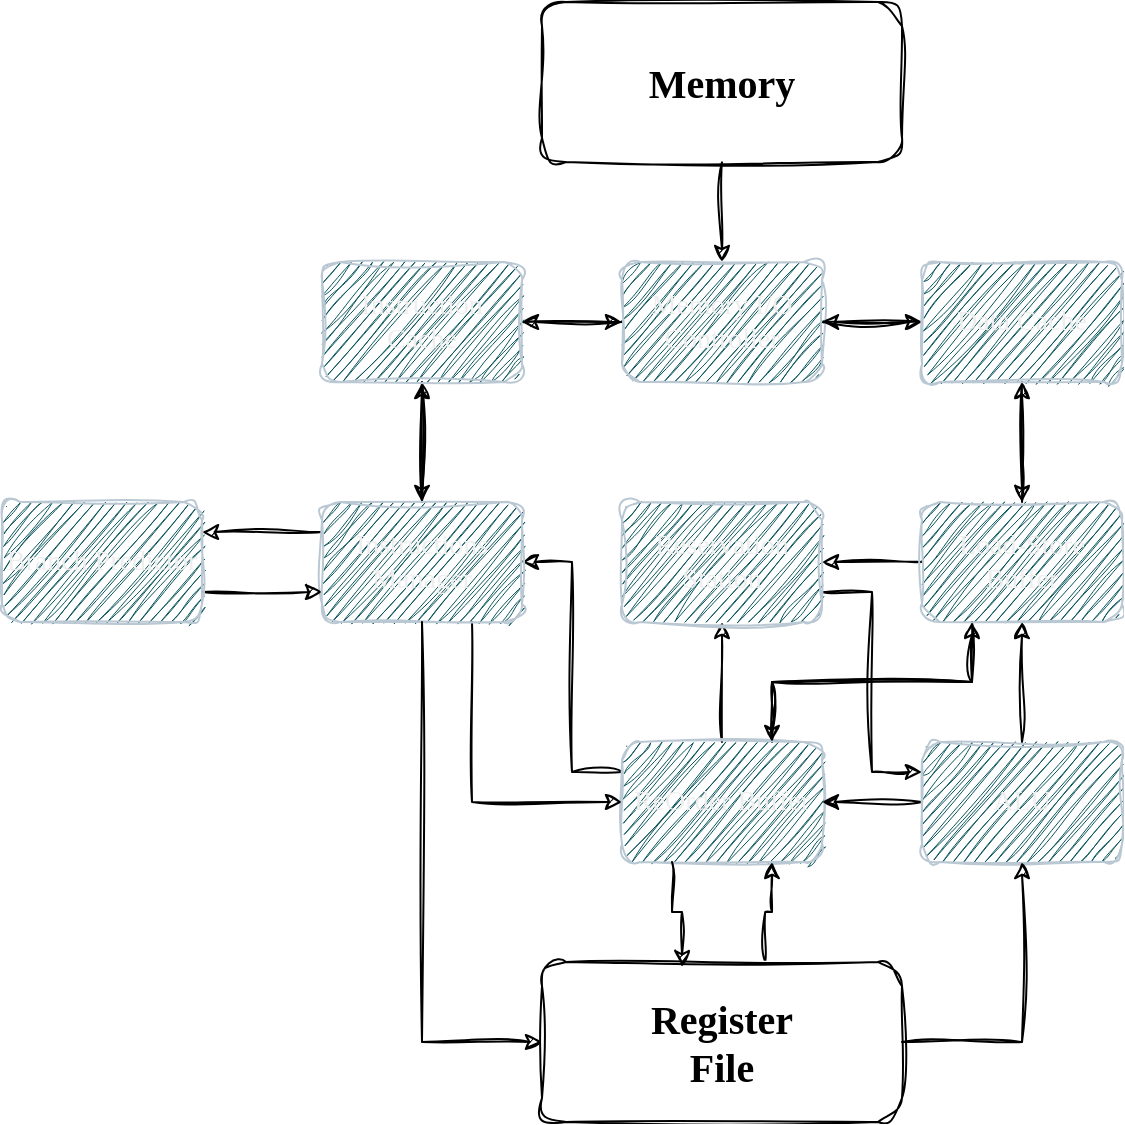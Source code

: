<mxfile version="24.7.17">
  <diagram name="第 1 页" id="z-rXERoXQJ4ntiLA9gSo">
    <mxGraphModel dx="1027" dy="654" grid="1" gridSize="10" guides="1" tooltips="1" connect="1" arrows="1" fold="1" page="1" pageScale="1" pageWidth="1169" pageHeight="827" math="0" shadow="0">
      <root>
        <mxCell id="0" />
        <mxCell id="1" parent="0" />
        <mxCell id="SHSmSc6TRY10URl3dONZ-42" style="edgeStyle=orthogonalEdgeStyle;rounded=0;sketch=1;hachureGap=4;jiggle=2;curveFitting=1;orthogonalLoop=1;jettySize=auto;html=1;exitX=0.5;exitY=0;exitDx=0;exitDy=0;entryX=0.5;entryY=1;entryDx=0;entryDy=0;fontFamily=Architects Daughter;fontSource=https%3A%2F%2Ffonts.googleapis.com%2Fcss%3Ffamily%3DArchitects%2BDaughter;" edge="1" parent="1" source="X-KNbE4_77TVtyhXKSKV-1" target="SHSmSc6TRY10URl3dONZ-11">
          <mxGeometry relative="1" as="geometry" />
        </mxCell>
        <mxCell id="SHSmSc6TRY10URl3dONZ-43" style="edgeStyle=orthogonalEdgeStyle;rounded=0;sketch=1;hachureGap=4;jiggle=2;curveFitting=1;orthogonalLoop=1;jettySize=auto;html=1;exitX=0;exitY=0.25;exitDx=0;exitDy=0;entryX=1;entryY=0.5;entryDx=0;entryDy=0;fontFamily=Architects Daughter;fontSource=https%3A%2F%2Ffonts.googleapis.com%2Fcss%3Ffamily%3DArchitects%2BDaughter;" edge="1" parent="1" source="X-KNbE4_77TVtyhXKSKV-1" target="SHSmSc6TRY10URl3dONZ-6">
          <mxGeometry relative="1" as="geometry" />
        </mxCell>
        <mxCell id="SHSmSc6TRY10URl3dONZ-45" style="edgeStyle=orthogonalEdgeStyle;rounded=0;sketch=1;hachureGap=4;jiggle=2;curveFitting=1;orthogonalLoop=1;jettySize=auto;html=1;exitX=0.75;exitY=0;exitDx=0;exitDy=0;entryX=0.25;entryY=1;entryDx=0;entryDy=0;fontFamily=Architects Daughter;fontSource=https%3A%2F%2Ffonts.googleapis.com%2Fcss%3Ffamily%3DArchitects%2BDaughter;" edge="1" parent="1" source="X-KNbE4_77TVtyhXKSKV-1" target="nCVr7IcUI8Lism5Ihh-a-1">
          <mxGeometry relative="1" as="geometry" />
        </mxCell>
        <mxCell id="X-KNbE4_77TVtyhXKSKV-1" value="&lt;font style=&quot;font-size: 14px;&quot; face=&quot;Consolas&quot;&gt;ReOrder Buffer&lt;/font&gt;" style="rounded=1;whiteSpace=wrap;html=1;labelBackgroundColor=none;sketch=1;curveFitting=1;jiggle=2;fillColor=#09555B;strokeColor=#BAC8D3;fontColor=#EEEEEE;" parent="1" vertex="1">
          <mxGeometry x="450" y="390" width="100" height="60" as="geometry" />
        </mxCell>
        <mxCell id="SHSmSc6TRY10URl3dONZ-33" style="edgeStyle=orthogonalEdgeStyle;rounded=0;sketch=1;hachureGap=4;jiggle=2;curveFitting=1;orthogonalLoop=1;jettySize=auto;html=1;exitX=0.5;exitY=0;exitDx=0;exitDy=0;entryX=0.5;entryY=1;entryDx=0;entryDy=0;fontFamily=Architects Daughter;fontSource=https%3A%2F%2Ffonts.googleapis.com%2Fcss%3Ffamily%3DArchitects%2BDaughter;" edge="1" parent="1" source="nCVr7IcUI8Lism5Ihh-a-1" target="SHSmSc6TRY10URl3dONZ-30">
          <mxGeometry relative="1" as="geometry" />
        </mxCell>
        <mxCell id="SHSmSc6TRY10URl3dONZ-35" style="edgeStyle=orthogonalEdgeStyle;rounded=0;sketch=1;hachureGap=4;jiggle=2;curveFitting=1;orthogonalLoop=1;jettySize=auto;html=1;exitX=0;exitY=0.5;exitDx=0;exitDy=0;entryX=1;entryY=0.5;entryDx=0;entryDy=0;fontFamily=Architects Daughter;fontSource=https%3A%2F%2Ffonts.googleapis.com%2Fcss%3Ffamily%3DArchitects%2BDaughter;" edge="1" parent="1" source="nCVr7IcUI8Lism5Ihh-a-1" target="SHSmSc6TRY10URl3dONZ-11">
          <mxGeometry relative="1" as="geometry" />
        </mxCell>
        <mxCell id="SHSmSc6TRY10URl3dONZ-44" style="edgeStyle=orthogonalEdgeStyle;rounded=0;sketch=1;hachureGap=4;jiggle=2;curveFitting=1;orthogonalLoop=1;jettySize=auto;html=1;exitX=0.25;exitY=1;exitDx=0;exitDy=0;entryX=0.75;entryY=0;entryDx=0;entryDy=0;fontFamily=Architects Daughter;fontSource=https%3A%2F%2Ffonts.googleapis.com%2Fcss%3Ffamily%3DArchitects%2BDaughter;" edge="1" parent="1" source="nCVr7IcUI8Lism5Ihh-a-1" target="X-KNbE4_77TVtyhXKSKV-1">
          <mxGeometry relative="1" as="geometry" />
        </mxCell>
        <mxCell id="nCVr7IcUI8Lism5Ihh-a-1" value="&lt;font face=&quot;Consolas&quot;&gt;&lt;span style=&quot;font-size: 14px;&quot;&gt;Load-Store Buffer&lt;/span&gt;&lt;/font&gt;" style="rounded=1;whiteSpace=wrap;html=1;labelBackgroundColor=none;sketch=1;curveFitting=1;jiggle=2;fillColor=#09555B;strokeColor=#BAC8D3;fontColor=#EEEEEE;" parent="1" vertex="1">
          <mxGeometry x="600" y="270" width="100" height="60" as="geometry" />
        </mxCell>
        <mxCell id="SHSmSc6TRY10URl3dONZ-36" style="edgeStyle=orthogonalEdgeStyle;rounded=0;sketch=1;hachureGap=4;jiggle=2;curveFitting=1;orthogonalLoop=1;jettySize=auto;html=1;exitX=0.5;exitY=0;exitDx=0;exitDy=0;entryX=0.5;entryY=1;entryDx=0;entryDy=0;fontFamily=Architects Daughter;fontSource=https%3A%2F%2Ffonts.googleapis.com%2Fcss%3Ffamily%3DArchitects%2BDaughter;" edge="1" parent="1" source="SHSmSc6TRY10URl3dONZ-1" target="nCVr7IcUI8Lism5Ihh-a-1">
          <mxGeometry relative="1" as="geometry" />
        </mxCell>
        <mxCell id="SHSmSc6TRY10URl3dONZ-40" style="edgeStyle=orthogonalEdgeStyle;rounded=0;sketch=1;hachureGap=4;jiggle=2;curveFitting=1;orthogonalLoop=1;jettySize=auto;html=1;exitX=0;exitY=0.5;exitDx=0;exitDy=0;entryX=1;entryY=0.5;entryDx=0;entryDy=0;fontFamily=Architects Daughter;fontSource=https%3A%2F%2Ffonts.googleapis.com%2Fcss%3Ffamily%3DArchitects%2BDaughter;" edge="1" parent="1" source="SHSmSc6TRY10URl3dONZ-1" target="X-KNbE4_77TVtyhXKSKV-1">
          <mxGeometry relative="1" as="geometry" />
        </mxCell>
        <mxCell id="SHSmSc6TRY10URl3dONZ-1" value="&lt;font face=&quot;Consolas&quot;&gt;&lt;span style=&quot;font-size: 14px;&quot;&gt;ALU&lt;/span&gt;&lt;/font&gt;" style="rounded=1;whiteSpace=wrap;html=1;labelBackgroundColor=none;sketch=1;curveFitting=1;jiggle=2;fillColor=#09555B;strokeColor=#BAC8D3;fontColor=#EEEEEE;" vertex="1" parent="1">
          <mxGeometry x="600" y="390" width="100" height="60" as="geometry" />
        </mxCell>
        <mxCell id="SHSmSc6TRY10URl3dONZ-25" style="edgeStyle=orthogonalEdgeStyle;rounded=0;sketch=1;hachureGap=4;jiggle=2;curveFitting=1;orthogonalLoop=1;jettySize=auto;html=1;exitX=0;exitY=0.5;exitDx=0;exitDy=0;entryX=1;entryY=0.5;entryDx=0;entryDy=0;fontFamily=Architects Daughter;fontSource=https%3A%2F%2Ffonts.googleapis.com%2Fcss%3Ffamily%3DArchitects%2BDaughter;" edge="1" parent="1" source="SHSmSc6TRY10URl3dONZ-2" target="SHSmSc6TRY10URl3dONZ-24">
          <mxGeometry relative="1" as="geometry" />
        </mxCell>
        <mxCell id="SHSmSc6TRY10URl3dONZ-31" style="edgeStyle=orthogonalEdgeStyle;rounded=0;sketch=1;hachureGap=4;jiggle=2;curveFitting=1;orthogonalLoop=1;jettySize=auto;html=1;exitX=1;exitY=0.5;exitDx=0;exitDy=0;entryX=0;entryY=0.5;entryDx=0;entryDy=0;fontFamily=Architects Daughter;fontSource=https%3A%2F%2Ffonts.googleapis.com%2Fcss%3Ffamily%3DArchitects%2BDaughter;" edge="1" parent="1" source="SHSmSc6TRY10URl3dONZ-2" target="SHSmSc6TRY10URl3dONZ-30">
          <mxGeometry relative="1" as="geometry" />
        </mxCell>
        <mxCell id="SHSmSc6TRY10URl3dONZ-2" value="&lt;font face=&quot;Consolas&quot;&gt;&lt;span style=&quot;font-size: 14px;&quot;&gt;Memory I/O Controller&lt;/span&gt;&lt;/font&gt;" style="rounded=1;whiteSpace=wrap;html=1;labelBackgroundColor=none;sketch=1;curveFitting=1;jiggle=2;fillColor=#09555B;strokeColor=#BAC8D3;fontColor=#EEEEEE;" vertex="1" parent="1">
          <mxGeometry x="450" y="150" width="100" height="60" as="geometry" />
        </mxCell>
        <mxCell id="SHSmSc6TRY10URl3dONZ-4" style="edgeStyle=orthogonalEdgeStyle;rounded=0;sketch=1;hachureGap=4;jiggle=2;curveFitting=1;orthogonalLoop=1;jettySize=auto;html=1;exitX=0.5;exitY=1;exitDx=0;exitDy=0;entryX=0.5;entryY=0;entryDx=0;entryDy=0;fontFamily=Architects Daughter;fontSource=https%3A%2F%2Ffonts.googleapis.com%2Fcss%3Ffamily%3DArchitects%2BDaughter;" edge="1" parent="1" source="SHSmSc6TRY10URl3dONZ-3" target="SHSmSc6TRY10URl3dONZ-2">
          <mxGeometry relative="1" as="geometry" />
        </mxCell>
        <mxCell id="SHSmSc6TRY10URl3dONZ-3" value="&lt;font face=&quot;Lucida Console&quot; style=&quot;font-size: 20px;&quot;&gt;&lt;b&gt;Memory&lt;/b&gt;&lt;/font&gt;" style="rounded=1;whiteSpace=wrap;html=1;sketch=1;hachureGap=4;jiggle=2;curveFitting=1;fontFamily=Architects Daughter;fontSource=https%3A%2F%2Ffonts.googleapis.com%2Fcss%3Ffamily%3DArchitects%2BDaughter;" vertex="1" parent="1">
          <mxGeometry x="410" y="20" width="180" height="80" as="geometry" />
        </mxCell>
        <mxCell id="SHSmSc6TRY10URl3dONZ-15" style="edgeStyle=orthogonalEdgeStyle;rounded=0;sketch=1;hachureGap=4;jiggle=2;curveFitting=1;orthogonalLoop=1;jettySize=auto;html=1;exitX=0;exitY=0.25;exitDx=0;exitDy=0;entryX=1;entryY=0.25;entryDx=0;entryDy=0;fontFamily=Architects Daughter;fontSource=https%3A%2F%2Ffonts.googleapis.com%2Fcss%3Ffamily%3DArchitects%2BDaughter;" edge="1" parent="1" source="SHSmSc6TRY10URl3dONZ-6" target="SHSmSc6TRY10URl3dONZ-12">
          <mxGeometry relative="1" as="geometry" />
        </mxCell>
        <mxCell id="SHSmSc6TRY10URl3dONZ-28" style="edgeStyle=orthogonalEdgeStyle;rounded=0;sketch=1;hachureGap=4;jiggle=2;curveFitting=1;orthogonalLoop=1;jettySize=auto;html=1;exitX=0.5;exitY=0;exitDx=0;exitDy=0;entryX=0.5;entryY=1;entryDx=0;entryDy=0;fontFamily=Architects Daughter;fontSource=https%3A%2F%2Ffonts.googleapis.com%2Fcss%3Ffamily%3DArchitects%2BDaughter;" edge="1" parent="1" source="SHSmSc6TRY10URl3dONZ-6" target="SHSmSc6TRY10URl3dONZ-24">
          <mxGeometry relative="1" as="geometry" />
        </mxCell>
        <mxCell id="SHSmSc6TRY10URl3dONZ-41" style="edgeStyle=orthogonalEdgeStyle;rounded=0;sketch=1;hachureGap=4;jiggle=2;curveFitting=1;orthogonalLoop=1;jettySize=auto;html=1;exitX=0.75;exitY=1;exitDx=0;exitDy=0;entryX=0;entryY=0.5;entryDx=0;entryDy=0;fontFamily=Architects Daughter;fontSource=https%3A%2F%2Ffonts.googleapis.com%2Fcss%3Ffamily%3DArchitects%2BDaughter;" edge="1" parent="1" source="SHSmSc6TRY10URl3dONZ-6" target="X-KNbE4_77TVtyhXKSKV-1">
          <mxGeometry relative="1" as="geometry" />
        </mxCell>
        <mxCell id="SHSmSc6TRY10URl3dONZ-6" value="&lt;font face=&quot;Consolas&quot;&gt;&lt;span style=&quot;font-size: 14px;&quot;&gt;Instructions Manager&lt;/span&gt;&lt;/font&gt;" style="rounded=1;whiteSpace=wrap;html=1;labelBackgroundColor=none;sketch=1;curveFitting=1;jiggle=2;fillColor=#09555B;strokeColor=#BAC8D3;fontColor=#EEEEEE;" vertex="1" parent="1">
          <mxGeometry x="300" y="270" width="100" height="60" as="geometry" />
        </mxCell>
        <mxCell id="SHSmSc6TRY10URl3dONZ-39" style="edgeStyle=orthogonalEdgeStyle;rounded=0;sketch=1;hachureGap=4;jiggle=2;curveFitting=1;orthogonalLoop=1;jettySize=auto;html=1;exitX=1;exitY=0.75;exitDx=0;exitDy=0;entryX=0;entryY=0.25;entryDx=0;entryDy=0;fontFamily=Architects Daughter;fontSource=https%3A%2F%2Ffonts.googleapis.com%2Fcss%3Ffamily%3DArchitects%2BDaughter;" edge="1" parent="1" source="SHSmSc6TRY10URl3dONZ-11" target="SHSmSc6TRY10URl3dONZ-1">
          <mxGeometry relative="1" as="geometry" />
        </mxCell>
        <mxCell id="SHSmSc6TRY10URl3dONZ-11" value="&lt;font face=&quot;Consolas&quot;&gt;&lt;span style=&quot;font-size: 14px;&quot;&gt;Reservation Station&lt;/span&gt;&lt;/font&gt;" style="rounded=1;whiteSpace=wrap;html=1;labelBackgroundColor=none;sketch=1;curveFitting=1;jiggle=2;fillColor=#09555B;strokeColor=#BAC8D3;fontColor=#EEEEEE;" vertex="1" parent="1">
          <mxGeometry x="450" y="270" width="100" height="60" as="geometry" />
        </mxCell>
        <mxCell id="SHSmSc6TRY10URl3dONZ-16" style="edgeStyle=orthogonalEdgeStyle;rounded=0;sketch=1;hachureGap=4;jiggle=2;curveFitting=1;orthogonalLoop=1;jettySize=auto;html=1;exitX=1;exitY=0.75;exitDx=0;exitDy=0;entryX=0;entryY=0.75;entryDx=0;entryDy=0;fontFamily=Architects Daughter;fontSource=https%3A%2F%2Ffonts.googleapis.com%2Fcss%3Ffamily%3DArchitects%2BDaughter;" edge="1" parent="1" source="SHSmSc6TRY10URl3dONZ-12" target="SHSmSc6TRY10URl3dONZ-6">
          <mxGeometry relative="1" as="geometry" />
        </mxCell>
        <mxCell id="SHSmSc6TRY10URl3dONZ-12" value="&lt;font face=&quot;Consolas&quot;&gt;&lt;span style=&quot;font-size: 14px;&quot;&gt;Branch Predictor&lt;/span&gt;&lt;/font&gt;" style="rounded=1;whiteSpace=wrap;html=1;labelBackgroundColor=none;sketch=1;curveFitting=1;jiggle=2;fillColor=#09555B;strokeColor=#BAC8D3;fontColor=#EEEEEE;" vertex="1" parent="1">
          <mxGeometry x="140" y="270" width="100" height="60" as="geometry" />
        </mxCell>
        <mxCell id="SHSmSc6TRY10URl3dONZ-21" style="edgeStyle=orthogonalEdgeStyle;rounded=0;sketch=1;hachureGap=4;jiggle=2;curveFitting=1;orthogonalLoop=1;jettySize=auto;html=1;exitX=0.62;exitY=0;exitDx=0;exitDy=0;exitPerimeter=0;entryX=0.75;entryY=1;entryDx=0;entryDy=0;fontFamily=Architects Daughter;fontSource=https%3A%2F%2Ffonts.googleapis.com%2Fcss%3Ffamily%3DArchitects%2BDaughter;" edge="1" parent="1" source="SHSmSc6TRY10URl3dONZ-17" target="X-KNbE4_77TVtyhXKSKV-1">
          <mxGeometry relative="1" as="geometry" />
        </mxCell>
        <mxCell id="SHSmSc6TRY10URl3dONZ-37" style="edgeStyle=orthogonalEdgeStyle;rounded=0;sketch=1;hachureGap=4;jiggle=2;curveFitting=1;orthogonalLoop=1;jettySize=auto;html=1;exitX=1;exitY=0.5;exitDx=0;exitDy=0;exitPerimeter=0;entryX=0.5;entryY=1;entryDx=0;entryDy=0;fontFamily=Architects Daughter;fontSource=https%3A%2F%2Ffonts.googleapis.com%2Fcss%3Ffamily%3DArchitects%2BDaughter;" edge="1" parent="1" source="SHSmSc6TRY10URl3dONZ-17" target="SHSmSc6TRY10URl3dONZ-1">
          <mxGeometry relative="1" as="geometry" />
        </mxCell>
        <mxCell id="SHSmSc6TRY10URl3dONZ-17" value="&lt;font face=&quot;Lucida Console&quot; style=&quot;font-size: 20px;&quot;&gt;&lt;b&gt;Register&lt;/b&gt;&lt;/font&gt;&lt;div&gt;&lt;font face=&quot;Lucida Console&quot;&gt;&lt;span style=&quot;font-size: 20px;&quot;&gt;&lt;b&gt;File&lt;/b&gt;&lt;/span&gt;&lt;/font&gt;&lt;/div&gt;" style="rounded=1;whiteSpace=wrap;html=1;sketch=1;hachureGap=4;jiggle=2;curveFitting=1;fontFamily=Architects Daughter;fontSource=https%3A%2F%2Ffonts.googleapis.com%2Fcss%3Ffamily%3DArchitects%2BDaughter;points=[[0,0,0,0,0],[0,0.25,0,0,0],[0,0.5,0,0,0],[0,0.75,0,0,0],[0,1,0,0,0],[0.25,0,0,0,0],[0.25,1,0,0,0],[0.5,0,0,0,0],[0.5,1,0,0,0],[0.62,0,0,0,0],[0.75,0.01,0,0,1],[0.75,1,0,0,0],[1,0,0,0,0],[1,0.25,0,0,0],[1,0.5,0,0,0],[1,0.75,0,0,0],[1,1,0,0,0]];" vertex="1" parent="1">
          <mxGeometry x="410" y="500" width="180" height="80" as="geometry" />
        </mxCell>
        <mxCell id="SHSmSc6TRY10URl3dONZ-19" style="edgeStyle=orthogonalEdgeStyle;rounded=0;sketch=1;hachureGap=4;jiggle=2;curveFitting=1;orthogonalLoop=1;jettySize=auto;html=1;exitX=0.25;exitY=1;exitDx=0;exitDy=0;entryX=0.389;entryY=0.032;entryDx=0;entryDy=0;entryPerimeter=0;fontFamily=Architects Daughter;fontSource=https%3A%2F%2Ffonts.googleapis.com%2Fcss%3Ffamily%3DArchitects%2BDaughter;" edge="1" parent="1" source="X-KNbE4_77TVtyhXKSKV-1" target="SHSmSc6TRY10URl3dONZ-17">
          <mxGeometry relative="1" as="geometry" />
        </mxCell>
        <mxCell id="SHSmSc6TRY10URl3dONZ-26" style="edgeStyle=orthogonalEdgeStyle;rounded=0;sketch=1;hachureGap=4;jiggle=2;curveFitting=1;orthogonalLoop=1;jettySize=auto;html=1;exitX=1;exitY=0.5;exitDx=0;exitDy=0;entryX=0;entryY=0.5;entryDx=0;entryDy=0;fontFamily=Architects Daughter;fontSource=https%3A%2F%2Ffonts.googleapis.com%2Fcss%3Ffamily%3DArchitects%2BDaughter;" edge="1" parent="1" source="SHSmSc6TRY10URl3dONZ-24" target="SHSmSc6TRY10URl3dONZ-2">
          <mxGeometry relative="1" as="geometry" />
        </mxCell>
        <mxCell id="SHSmSc6TRY10URl3dONZ-27" style="edgeStyle=orthogonalEdgeStyle;rounded=0;sketch=1;hachureGap=4;jiggle=2;curveFitting=1;orthogonalLoop=1;jettySize=auto;html=1;exitX=0.5;exitY=1;exitDx=0;exitDy=0;entryX=0.5;entryY=0;entryDx=0;entryDy=0;fontFamily=Architects Daughter;fontSource=https%3A%2F%2Ffonts.googleapis.com%2Fcss%3Ffamily%3DArchitects%2BDaughter;" edge="1" parent="1" source="SHSmSc6TRY10URl3dONZ-24" target="SHSmSc6TRY10URl3dONZ-6">
          <mxGeometry relative="1" as="geometry" />
        </mxCell>
        <mxCell id="SHSmSc6TRY10URl3dONZ-24" value="&lt;font face=&quot;Consolas&quot;&gt;&lt;span style=&quot;font-size: 14px;&quot;&gt;Instruction Cache&lt;/span&gt;&lt;/font&gt;" style="rounded=1;whiteSpace=wrap;html=1;labelBackgroundColor=none;sketch=1;curveFitting=1;jiggle=2;fillColor=#09555B;strokeColor=#BAC8D3;fontColor=#EEEEEE;" vertex="1" parent="1">
          <mxGeometry x="300" y="150" width="100" height="60" as="geometry" />
        </mxCell>
        <mxCell id="SHSmSc6TRY10URl3dONZ-29" style="edgeStyle=orthogonalEdgeStyle;rounded=0;sketch=1;hachureGap=4;jiggle=2;curveFitting=1;orthogonalLoop=1;jettySize=auto;html=1;exitX=0.5;exitY=1;exitDx=0;exitDy=0;entryX=0;entryY=0.5;entryDx=0;entryDy=0;entryPerimeter=0;fontFamily=Architects Daughter;fontSource=https%3A%2F%2Ffonts.googleapis.com%2Fcss%3Ffamily%3DArchitects%2BDaughter;" edge="1" parent="1" source="SHSmSc6TRY10URl3dONZ-6" target="SHSmSc6TRY10URl3dONZ-17">
          <mxGeometry relative="1" as="geometry" />
        </mxCell>
        <mxCell id="SHSmSc6TRY10URl3dONZ-32" style="edgeStyle=orthogonalEdgeStyle;rounded=0;sketch=1;hachureGap=4;jiggle=2;curveFitting=1;orthogonalLoop=1;jettySize=auto;html=1;exitX=0;exitY=0.5;exitDx=0;exitDy=0;entryX=1;entryY=0.5;entryDx=0;entryDy=0;fontFamily=Architects Daughter;fontSource=https%3A%2F%2Ffonts.googleapis.com%2Fcss%3Ffamily%3DArchitects%2BDaughter;" edge="1" parent="1" source="SHSmSc6TRY10URl3dONZ-30" target="SHSmSc6TRY10URl3dONZ-2">
          <mxGeometry relative="1" as="geometry" />
        </mxCell>
        <mxCell id="SHSmSc6TRY10URl3dONZ-34" style="edgeStyle=orthogonalEdgeStyle;rounded=0;sketch=1;hachureGap=4;jiggle=2;curveFitting=1;orthogonalLoop=1;jettySize=auto;html=1;exitX=0.5;exitY=1;exitDx=0;exitDy=0;entryX=0.5;entryY=0;entryDx=0;entryDy=0;fontFamily=Architects Daughter;fontSource=https%3A%2F%2Ffonts.googleapis.com%2Fcss%3Ffamily%3DArchitects%2BDaughter;" edge="1" parent="1" source="SHSmSc6TRY10URl3dONZ-30" target="nCVr7IcUI8Lism5Ihh-a-1">
          <mxGeometry relative="1" as="geometry" />
        </mxCell>
        <mxCell id="SHSmSc6TRY10URl3dONZ-30" value="&lt;font face=&quot;Consolas&quot;&gt;&lt;span style=&quot;font-size: 14px;&quot;&gt;Data Cache&lt;/span&gt;&lt;/font&gt;" style="rounded=1;whiteSpace=wrap;html=1;labelBackgroundColor=none;sketch=1;curveFitting=1;jiggle=2;fillColor=#09555B;strokeColor=#BAC8D3;fontColor=#EEEEEE;" vertex="1" parent="1">
          <mxGeometry x="600" y="150" width="100" height="60" as="geometry" />
        </mxCell>
      </root>
    </mxGraphModel>
  </diagram>
</mxfile>
